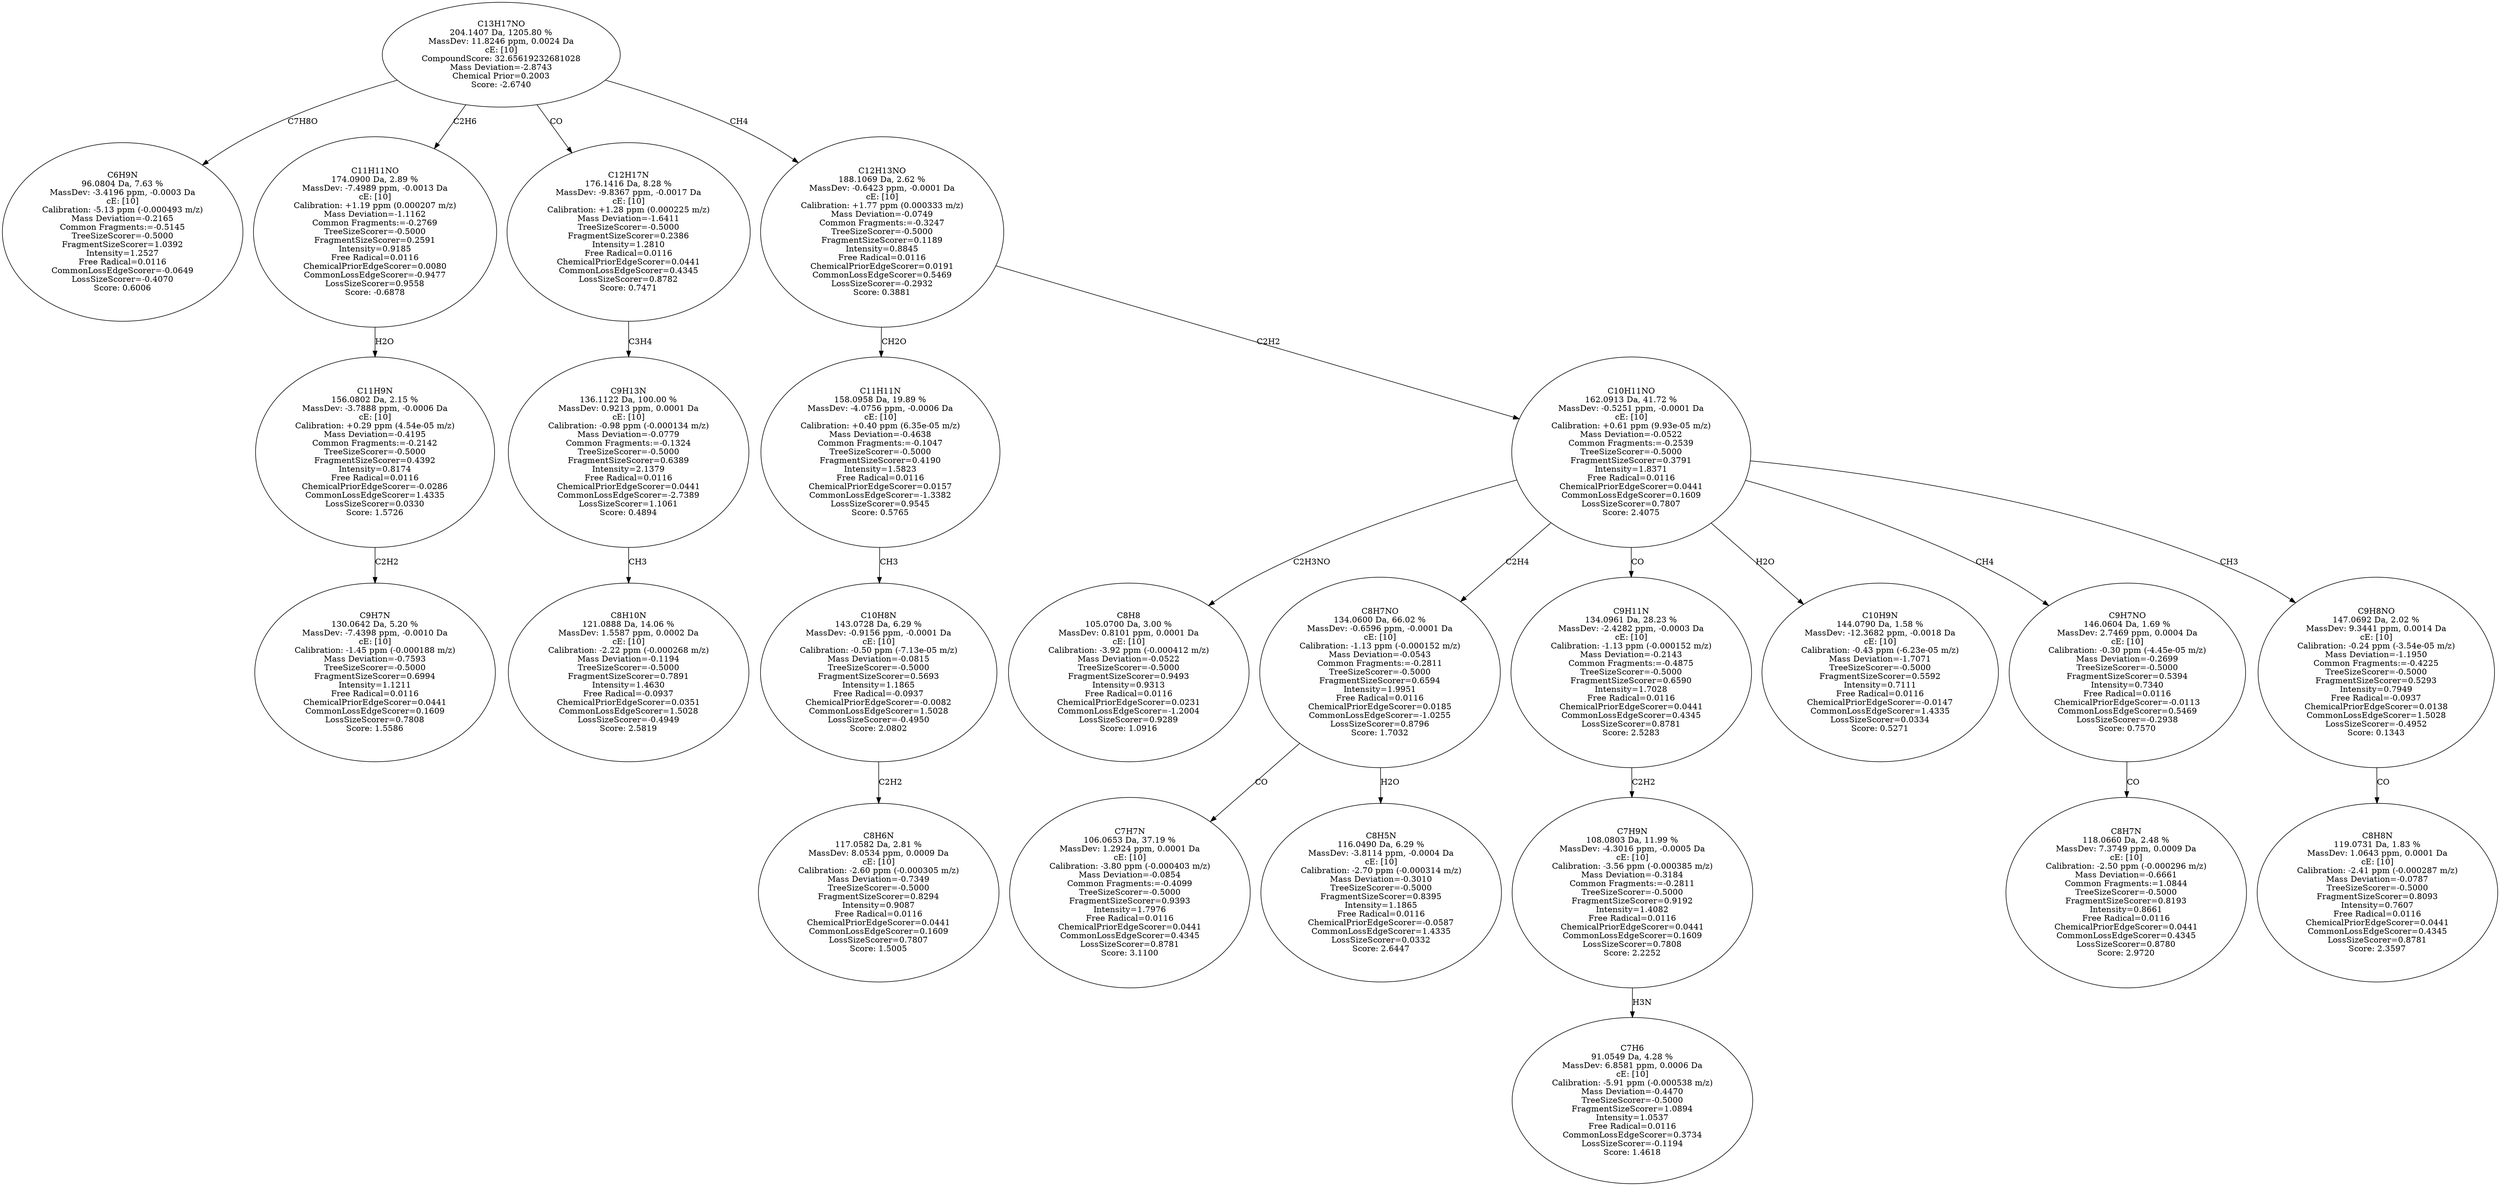 strict digraph {
v1 [label="C6H9N\n96.0804 Da, 7.63 %\nMassDev: -3.4196 ppm, -0.0003 Da\ncE: [10]\nCalibration: -5.13 ppm (-0.000493 m/z)\nMass Deviation=-0.2165\nCommon Fragments:=-0.5145\nTreeSizeScorer=-0.5000\nFragmentSizeScorer=1.0392\nIntensity=1.2527\nFree Radical=0.0116\nCommonLossEdgeScorer=-0.0649\nLossSizeScorer=-0.4070\nScore: 0.6006"];
v2 [label="C9H7N\n130.0642 Da, 5.20 %\nMassDev: -7.4398 ppm, -0.0010 Da\ncE: [10]\nCalibration: -1.45 ppm (-0.000188 m/z)\nMass Deviation=-0.7593\nTreeSizeScorer=-0.5000\nFragmentSizeScorer=0.6994\nIntensity=1.1211\nFree Radical=0.0116\nChemicalPriorEdgeScorer=0.0441\nCommonLossEdgeScorer=0.1609\nLossSizeScorer=0.7808\nScore: 1.5586"];
v3 [label="C11H9N\n156.0802 Da, 2.15 %\nMassDev: -3.7888 ppm, -0.0006 Da\ncE: [10]\nCalibration: +0.29 ppm (4.54e-05 m/z)\nMass Deviation=-0.4195\nCommon Fragments:=-0.2142\nTreeSizeScorer=-0.5000\nFragmentSizeScorer=0.4392\nIntensity=0.8174\nFree Radical=0.0116\nChemicalPriorEdgeScorer=-0.0286\nCommonLossEdgeScorer=1.4335\nLossSizeScorer=0.0330\nScore: 1.5726"];
v4 [label="C11H11NO\n174.0900 Da, 2.89 %\nMassDev: -7.4989 ppm, -0.0013 Da\ncE: [10]\nCalibration: +1.19 ppm (0.000207 m/z)\nMass Deviation=-1.1162\nCommon Fragments:=-0.2769\nTreeSizeScorer=-0.5000\nFragmentSizeScorer=0.2591\nIntensity=0.9185\nFree Radical=0.0116\nChemicalPriorEdgeScorer=0.0080\nCommonLossEdgeScorer=-0.9477\nLossSizeScorer=0.9558\nScore: -0.6878"];
v5 [label="C8H10N\n121.0888 Da, 14.06 %\nMassDev: 1.5587 ppm, 0.0002 Da\ncE: [10]\nCalibration: -2.22 ppm (-0.000268 m/z)\nMass Deviation=-0.1194\nTreeSizeScorer=-0.5000\nFragmentSizeScorer=0.7891\nIntensity=1.4630\nFree Radical=-0.0937\nChemicalPriorEdgeScorer=0.0351\nCommonLossEdgeScorer=1.5028\nLossSizeScorer=-0.4949\nScore: 2.5819"];
v6 [label="C9H13N\n136.1122 Da, 100.00 %\nMassDev: 0.9213 ppm, 0.0001 Da\ncE: [10]\nCalibration: -0.98 ppm (-0.000134 m/z)\nMass Deviation=-0.0779\nCommon Fragments:=-0.1324\nTreeSizeScorer=-0.5000\nFragmentSizeScorer=0.6389\nIntensity=2.1379\nFree Radical=0.0116\nChemicalPriorEdgeScorer=0.0441\nCommonLossEdgeScorer=-2.7389\nLossSizeScorer=1.1061\nScore: 0.4894"];
v7 [label="C12H17N\n176.1416 Da, 8.28 %\nMassDev: -9.8367 ppm, -0.0017 Da\ncE: [10]\nCalibration: +1.28 ppm (0.000225 m/z)\nMass Deviation=-1.6411\nTreeSizeScorer=-0.5000\nFragmentSizeScorer=0.2386\nIntensity=1.2810\nFree Radical=0.0116\nChemicalPriorEdgeScorer=0.0441\nCommonLossEdgeScorer=0.4345\nLossSizeScorer=0.8782\nScore: 0.7471"];
v8 [label="C8H6N\n117.0582 Da, 2.81 %\nMassDev: 8.0534 ppm, 0.0009 Da\ncE: [10]\nCalibration: -2.60 ppm (-0.000305 m/z)\nMass Deviation=-0.7349\nTreeSizeScorer=-0.5000\nFragmentSizeScorer=0.8294\nIntensity=0.9087\nFree Radical=0.0116\nChemicalPriorEdgeScorer=0.0441\nCommonLossEdgeScorer=0.1609\nLossSizeScorer=0.7807\nScore: 1.5005"];
v9 [label="C10H8N\n143.0728 Da, 6.29 %\nMassDev: -0.9156 ppm, -0.0001 Da\ncE: [10]\nCalibration: -0.50 ppm (-7.13e-05 m/z)\nMass Deviation=-0.0815\nTreeSizeScorer=-0.5000\nFragmentSizeScorer=0.5693\nIntensity=1.1865\nFree Radical=-0.0937\nChemicalPriorEdgeScorer=-0.0082\nCommonLossEdgeScorer=1.5028\nLossSizeScorer=-0.4950\nScore: 2.0802"];
v10 [label="C11H11N\n158.0958 Da, 19.89 %\nMassDev: -4.0756 ppm, -0.0006 Da\ncE: [10]\nCalibration: +0.40 ppm (6.35e-05 m/z)\nMass Deviation=-0.4638\nCommon Fragments:=-0.1047\nTreeSizeScorer=-0.5000\nFragmentSizeScorer=0.4190\nIntensity=1.5823\nFree Radical=0.0116\nChemicalPriorEdgeScorer=0.0157\nCommonLossEdgeScorer=-1.3382\nLossSizeScorer=0.9545\nScore: 0.5765"];
v11 [label="C8H8\n105.0700 Da, 3.00 %\nMassDev: 0.8101 ppm, 0.0001 Da\ncE: [10]\nCalibration: -3.92 ppm (-0.000412 m/z)\nMass Deviation=-0.0522\nTreeSizeScorer=-0.5000\nFragmentSizeScorer=0.9493\nIntensity=0.9313\nFree Radical=0.0116\nChemicalPriorEdgeScorer=0.0231\nCommonLossEdgeScorer=-1.2004\nLossSizeScorer=0.9289\nScore: 1.0916"];
v12 [label="C7H7N\n106.0653 Da, 37.19 %\nMassDev: 1.2924 ppm, 0.0001 Da\ncE: [10]\nCalibration: -3.80 ppm (-0.000403 m/z)\nMass Deviation=-0.0854\nCommon Fragments:=-0.4099\nTreeSizeScorer=-0.5000\nFragmentSizeScorer=0.9393\nIntensity=1.7976\nFree Radical=0.0116\nChemicalPriorEdgeScorer=0.0441\nCommonLossEdgeScorer=0.4345\nLossSizeScorer=0.8781\nScore: 3.1100"];
v13 [label="C8H5N\n116.0490 Da, 6.29 %\nMassDev: -3.8114 ppm, -0.0004 Da\ncE: [10]\nCalibration: -2.70 ppm (-0.000314 m/z)\nMass Deviation=-0.3010\nTreeSizeScorer=-0.5000\nFragmentSizeScorer=0.8395\nIntensity=1.1865\nFree Radical=0.0116\nChemicalPriorEdgeScorer=-0.0587\nCommonLossEdgeScorer=1.4335\nLossSizeScorer=0.0332\nScore: 2.6447"];
v14 [label="C8H7NO\n134.0600 Da, 66.02 %\nMassDev: -0.6596 ppm, -0.0001 Da\ncE: [10]\nCalibration: -1.13 ppm (-0.000152 m/z)\nMass Deviation=-0.0543\nCommon Fragments:=-0.2811\nTreeSizeScorer=-0.5000\nFragmentSizeScorer=0.6594\nIntensity=1.9951\nFree Radical=0.0116\nChemicalPriorEdgeScorer=0.0185\nCommonLossEdgeScorer=-1.0255\nLossSizeScorer=0.8796\nScore: 1.7032"];
v15 [label="C7H6\n91.0549 Da, 4.28 %\nMassDev: 6.8581 ppm, 0.0006 Da\ncE: [10]\nCalibration: -5.91 ppm (-0.000538 m/z)\nMass Deviation=-0.4470\nTreeSizeScorer=-0.5000\nFragmentSizeScorer=1.0894\nIntensity=1.0537\nFree Radical=0.0116\nCommonLossEdgeScorer=0.3734\nLossSizeScorer=-0.1194\nScore: 1.4618"];
v16 [label="C7H9N\n108.0803 Da, 11.99 %\nMassDev: -4.3016 ppm, -0.0005 Da\ncE: [10]\nCalibration: -3.56 ppm (-0.000385 m/z)\nMass Deviation=-0.3184\nCommon Fragments:=-0.2811\nTreeSizeScorer=-0.5000\nFragmentSizeScorer=0.9192\nIntensity=1.4082\nFree Radical=0.0116\nChemicalPriorEdgeScorer=0.0441\nCommonLossEdgeScorer=0.1609\nLossSizeScorer=0.7808\nScore: 2.2252"];
v17 [label="C9H11N\n134.0961 Da, 28.23 %\nMassDev: -2.4282 ppm, -0.0003 Da\ncE: [10]\nCalibration: -1.13 ppm (-0.000152 m/z)\nMass Deviation=-0.2143\nCommon Fragments:=-0.4875\nTreeSizeScorer=-0.5000\nFragmentSizeScorer=0.6590\nIntensity=1.7028\nFree Radical=0.0116\nChemicalPriorEdgeScorer=0.0441\nCommonLossEdgeScorer=0.4345\nLossSizeScorer=0.8781\nScore: 2.5283"];
v18 [label="C10H9N\n144.0790 Da, 1.58 %\nMassDev: -12.3682 ppm, -0.0018 Da\ncE: [10]\nCalibration: -0.43 ppm (-6.23e-05 m/z)\nMass Deviation=-1.7071\nTreeSizeScorer=-0.5000\nFragmentSizeScorer=0.5592\nIntensity=0.7111\nFree Radical=0.0116\nChemicalPriorEdgeScorer=-0.0147\nCommonLossEdgeScorer=1.4335\nLossSizeScorer=0.0334\nScore: 0.5271"];
v19 [label="C8H7N\n118.0660 Da, 2.48 %\nMassDev: 7.3749 ppm, 0.0009 Da\ncE: [10]\nCalibration: -2.50 ppm (-0.000296 m/z)\nMass Deviation=-0.6661\nCommon Fragments:=1.0844\nTreeSizeScorer=-0.5000\nFragmentSizeScorer=0.8193\nIntensity=0.8661\nFree Radical=0.0116\nChemicalPriorEdgeScorer=0.0441\nCommonLossEdgeScorer=0.4345\nLossSizeScorer=0.8780\nScore: 2.9720"];
v20 [label="C9H7NO\n146.0604 Da, 1.69 %\nMassDev: 2.7469 ppm, 0.0004 Da\ncE: [10]\nCalibration: -0.30 ppm (-4.45e-05 m/z)\nMass Deviation=-0.2699\nTreeSizeScorer=-0.5000\nFragmentSizeScorer=0.5394\nIntensity=0.7340\nFree Radical=0.0116\nChemicalPriorEdgeScorer=-0.0113\nCommonLossEdgeScorer=0.5469\nLossSizeScorer=-0.2938\nScore: 0.7570"];
v21 [label="C8H8N\n119.0731 Da, 1.83 %\nMassDev: 1.0643 ppm, 0.0001 Da\ncE: [10]\nCalibration: -2.41 ppm (-0.000287 m/z)\nMass Deviation=-0.0787\nTreeSizeScorer=-0.5000\nFragmentSizeScorer=0.8093\nIntensity=0.7607\nFree Radical=0.0116\nChemicalPriorEdgeScorer=0.0441\nCommonLossEdgeScorer=0.4345\nLossSizeScorer=0.8781\nScore: 2.3597"];
v22 [label="C9H8NO\n147.0692 Da, 2.02 %\nMassDev: 9.3441 ppm, 0.0014 Da\ncE: [10]\nCalibration: -0.24 ppm (-3.54e-05 m/z)\nMass Deviation=-1.1950\nCommon Fragments:=-0.4225\nTreeSizeScorer=-0.5000\nFragmentSizeScorer=0.5293\nIntensity=0.7949\nFree Radical=-0.0937\nChemicalPriorEdgeScorer=0.0138\nCommonLossEdgeScorer=1.5028\nLossSizeScorer=-0.4952\nScore: 0.1343"];
v23 [label="C10H11NO\n162.0913 Da, 41.72 %\nMassDev: -0.5251 ppm, -0.0001 Da\ncE: [10]\nCalibration: +0.61 ppm (9.93e-05 m/z)\nMass Deviation=-0.0522\nCommon Fragments:=-0.2539\nTreeSizeScorer=-0.5000\nFragmentSizeScorer=0.3791\nIntensity=1.8371\nFree Radical=0.0116\nChemicalPriorEdgeScorer=0.0441\nCommonLossEdgeScorer=0.1609\nLossSizeScorer=0.7807\nScore: 2.4075"];
v24 [label="C12H13NO\n188.1069 Da, 2.62 %\nMassDev: -0.6423 ppm, -0.0001 Da\ncE: [10]\nCalibration: +1.77 ppm (0.000333 m/z)\nMass Deviation=-0.0749\nCommon Fragments:=-0.3247\nTreeSizeScorer=-0.5000\nFragmentSizeScorer=0.1189\nIntensity=0.8845\nFree Radical=0.0116\nChemicalPriorEdgeScorer=0.0191\nCommonLossEdgeScorer=0.5469\nLossSizeScorer=-0.2932\nScore: 0.3881"];
v25 [label="C13H17NO\n204.1407 Da, 1205.80 %\nMassDev: 11.8246 ppm, 0.0024 Da\ncE: [10]\nCompoundScore: 32.65619232681028\nMass Deviation=-2.8743\nChemical Prior=0.2003\nScore: -2.6740"];
v25 -> v1 [label="C7H8O"];
v3 -> v2 [label="C2H2"];
v4 -> v3 [label="H2O"];
v25 -> v4 [label="C2H6"];
v6 -> v5 [label="CH3"];
v7 -> v6 [label="C3H4"];
v25 -> v7 [label="CO"];
v9 -> v8 [label="C2H2"];
v10 -> v9 [label="CH3"];
v24 -> v10 [label="CH2O"];
v23 -> v11 [label="C2H3NO"];
v14 -> v12 [label="CO"];
v14 -> v13 [label="H2O"];
v23 -> v14 [label="C2H4"];
v16 -> v15 [label="H3N"];
v17 -> v16 [label="C2H2"];
v23 -> v17 [label="CO"];
v23 -> v18 [label="H2O"];
v20 -> v19 [label="CO"];
v23 -> v20 [label="CH4"];
v22 -> v21 [label="CO"];
v23 -> v22 [label="CH3"];
v24 -> v23 [label="C2H2"];
v25 -> v24 [label="CH4"];
}
